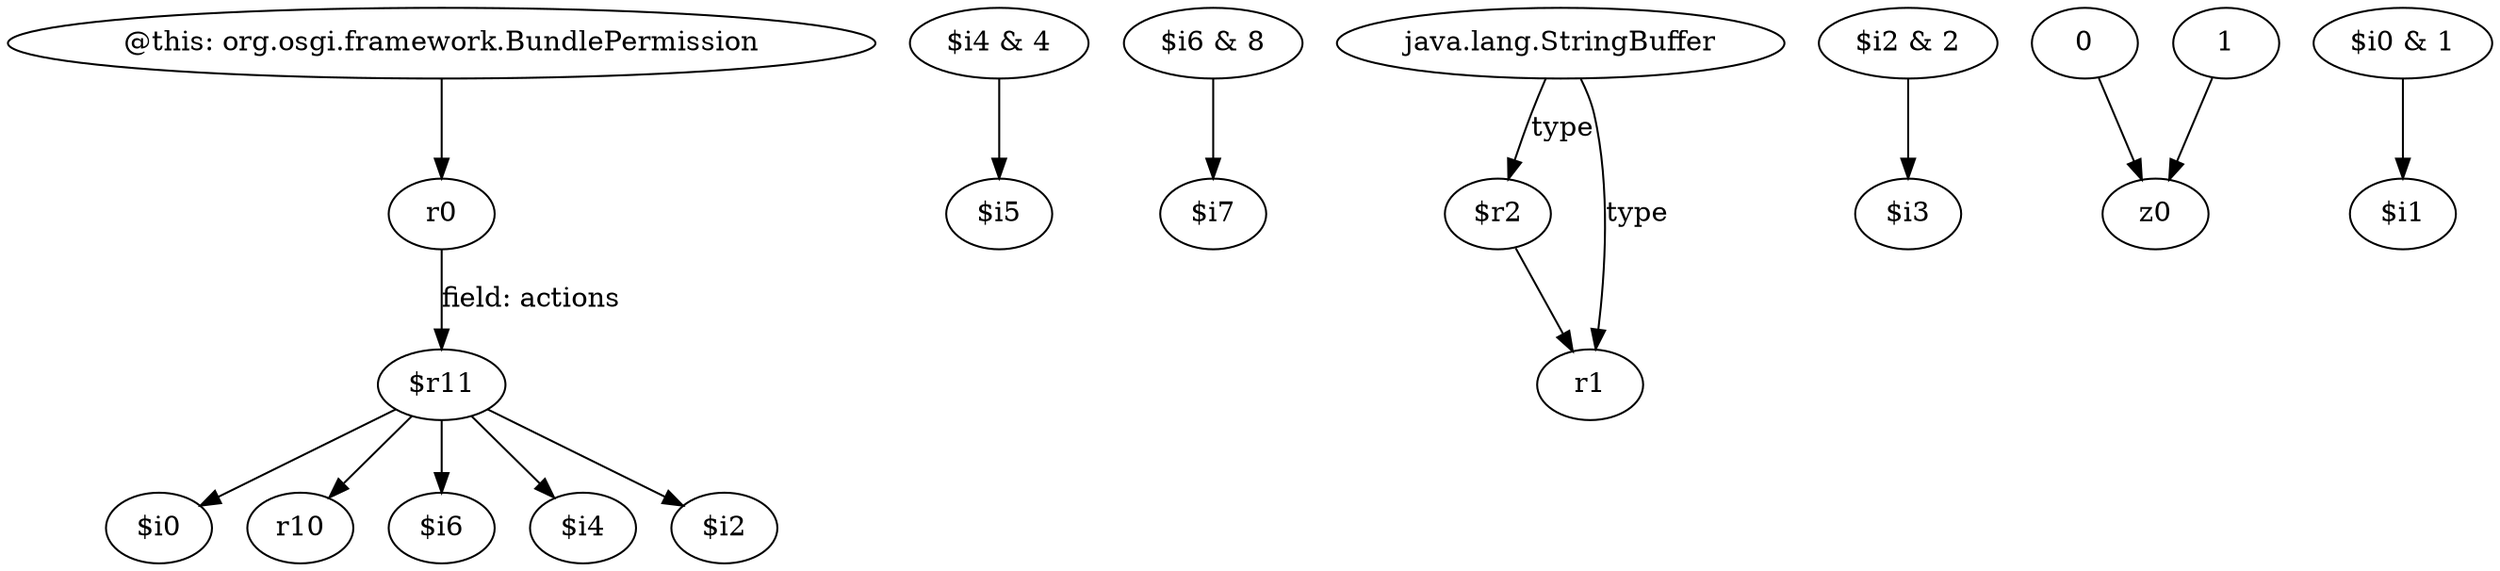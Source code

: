 digraph g {
0[label="@this: org.osgi.framework.BundlePermission"]
1[label="r0"]
0->1[label=""]
2[label="$i4 & 4"]
3[label="$i5"]
2->3[label=""]
4[label="$i6 & 8"]
5[label="$i7"]
4->5[label=""]
6[label="$r11"]
7[label="$i0"]
6->7[label=""]
8[label="java.lang.StringBuffer"]
9[label="$r2"]
8->9[label="type"]
10[label="$i2 & 2"]
11[label="$i3"]
10->11[label=""]
12[label="r10"]
6->12[label=""]
13[label="r1"]
9->13[label=""]
14[label="0"]
15[label="z0"]
14->15[label=""]
16[label="1"]
16->15[label=""]
17[label="$i6"]
6->17[label=""]
18[label="$i4"]
6->18[label=""]
8->13[label="type"]
19[label="$i0 & 1"]
20[label="$i1"]
19->20[label=""]
21[label="$i2"]
6->21[label=""]
1->6[label="field: actions"]
}